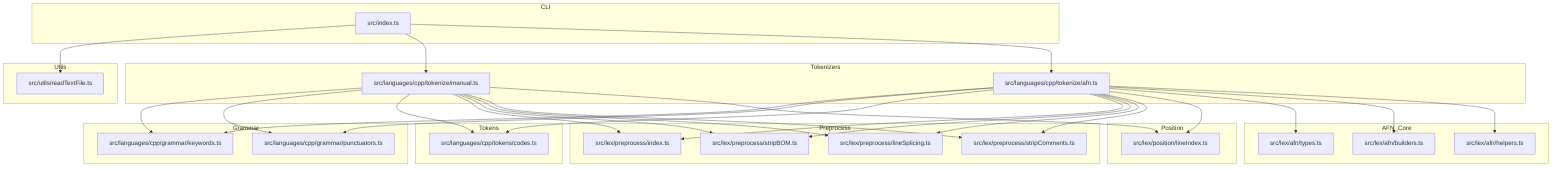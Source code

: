 flowchart TD
  subgraph CLI
    A[src/index.ts]
  end
  subgraph Utils
    U[src/utils/readTextFile.ts]
  end
  subgraph Tokenizers
    M[src/languages/cpp/tokenize/manual.ts]
    F[src/languages/cpp/tokenize/afn.ts]
  end
  subgraph Grammar
    K[src/languages/cpp/grammar/keywords.ts]
    P[src/languages/cpp/grammar/punctuators.ts]
  end
  subgraph Tokens
    C[src/languages/cpp/tokens/codes.ts]
  end
  subgraph Preprocess
    PR[src/lex/preprocess/index.ts]
    BOM[src/lex/preprocess/stripBOM.ts]
    LS[src/lex/preprocess/lineSplicing.ts]
    SC[src/lex/preprocess/stripComments.ts]
  end
  subgraph Position
    L[src/lex/position/lineIndex.ts]
  end
  subgraph AFN_Core
    T[src/lex/afn/types.ts]
    B[src/lex/afn/builders.ts]
    H[src/lex/afn/helpers.ts]
  end
  A --> U
  A --> M
  A --> F
  M --> K
  M --> P
  M --> C
  M --> PR
  M --> BOM
  M --> LS
  M --> SC
  M --> L
  F --> K
  F --> P
  F --> C
  F --> PR
  F --> BOM
  F --> LS
  F --> SC
  F --> L
  F --> T
  F --> B
  F --> H